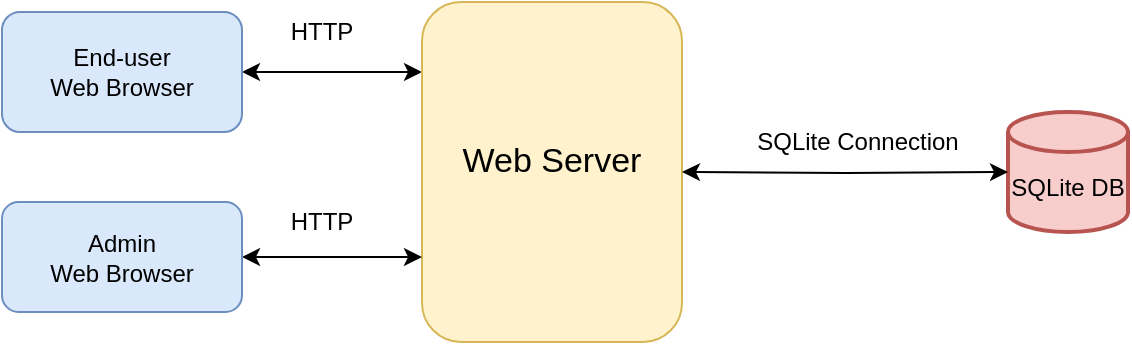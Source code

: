 <mxfile version="22.0.4" type="device">
  <diagram name="Page-1" id="QyLstI6LIwdhRGIR5yRl">
    <mxGraphModel dx="1434" dy="774" grid="1" gridSize="10" guides="1" tooltips="1" connect="1" arrows="1" fold="1" page="1" pageScale="1" pageWidth="827" pageHeight="1169" math="0" shadow="0">
      <root>
        <mxCell id="0" />
        <mxCell id="1" parent="0" />
        <mxCell id="f_cGPFJDXGQllaGJy8tu-8" style="edgeStyle=orthogonalEdgeStyle;rounded=0;orthogonalLoop=1;jettySize=auto;html=1;startArrow=classic;startFill=1;" edge="1" parent="1" source="f_cGPFJDXGQllaGJy8tu-1">
          <mxGeometry relative="1" as="geometry">
            <mxPoint x="370" y="235" as="targetPoint" />
          </mxGeometry>
        </mxCell>
        <mxCell id="f_cGPFJDXGQllaGJy8tu-1" value="&lt;div&gt;End-user&lt;/div&gt;&lt;div&gt;Web Browser&lt;/div&gt;" style="rounded=1;whiteSpace=wrap;html=1;fillColor=#dae8fc;strokeColor=#6c8ebf;" vertex="1" parent="1">
          <mxGeometry x="160" y="205" width="120" height="60" as="geometry" />
        </mxCell>
        <mxCell id="f_cGPFJDXGQllaGJy8tu-2" value="" style="rounded=1;whiteSpace=wrap;html=1;fillColor=#fff2cc;strokeColor=#d6b656;" vertex="1" parent="1">
          <mxGeometry x="370" y="200" width="130" height="170" as="geometry" />
        </mxCell>
        <mxCell id="f_cGPFJDXGQllaGJy8tu-3" value="&lt;font style=&quot;font-size: 17px;&quot;&gt;Web Server&lt;br&gt;&lt;/font&gt;" style="text;html=1;strokeColor=none;fillColor=none;align=center;verticalAlign=middle;whiteSpace=wrap;rounded=0;" vertex="1" parent="1">
          <mxGeometry x="380" y="265" width="110" height="30" as="geometry" />
        </mxCell>
        <mxCell id="f_cGPFJDXGQllaGJy8tu-9" style="edgeStyle=orthogonalEdgeStyle;rounded=0;orthogonalLoop=1;jettySize=auto;html=1;startArrow=classic;startFill=1;" edge="1" parent="1" source="f_cGPFJDXGQllaGJy8tu-4">
          <mxGeometry relative="1" as="geometry">
            <mxPoint x="370" y="327.5" as="targetPoint" />
          </mxGeometry>
        </mxCell>
        <mxCell id="f_cGPFJDXGQllaGJy8tu-4" value="&lt;div&gt;Admin&lt;/div&gt;&lt;div&gt;Web Browser&lt;/div&gt;" style="rounded=1;whiteSpace=wrap;html=1;fillColor=#dae8fc;strokeColor=#6c8ebf;" vertex="1" parent="1">
          <mxGeometry x="160" y="300" width="120" height="55" as="geometry" />
        </mxCell>
        <mxCell id="f_cGPFJDXGQllaGJy8tu-10" value="HTTP" style="text;html=1;strokeColor=none;fillColor=none;align=center;verticalAlign=middle;whiteSpace=wrap;rounded=0;" vertex="1" parent="1">
          <mxGeometry x="290" y="200" width="60" height="30" as="geometry" />
        </mxCell>
        <mxCell id="f_cGPFJDXGQllaGJy8tu-11" value="HTTP" style="text;html=1;strokeColor=none;fillColor=none;align=center;verticalAlign=middle;whiteSpace=wrap;rounded=0;" vertex="1" parent="1">
          <mxGeometry x="290" y="295" width="60" height="30" as="geometry" />
        </mxCell>
        <mxCell id="f_cGPFJDXGQllaGJy8tu-22" value="&lt;div&gt;&lt;br&gt;&lt;/div&gt;&lt;div&gt;SQLite DB&lt;/div&gt;" style="strokeWidth=2;html=1;shape=mxgraph.flowchart.database;whiteSpace=wrap;fillColor=#f8cecc;strokeColor=#b85450;" vertex="1" parent="1">
          <mxGeometry x="663" y="255" width="60" height="60" as="geometry" />
        </mxCell>
        <mxCell id="f_cGPFJDXGQllaGJy8tu-23" style="edgeStyle=orthogonalEdgeStyle;rounded=0;orthogonalLoop=1;jettySize=auto;html=1;entryX=0;entryY=0.5;entryDx=0;entryDy=0;entryPerimeter=0;startArrow=classic;startFill=1;endArrow=classic;endFill=1;" edge="1" parent="1" target="f_cGPFJDXGQllaGJy8tu-22">
          <mxGeometry relative="1" as="geometry">
            <mxPoint x="500" y="285" as="sourcePoint" />
          </mxGeometry>
        </mxCell>
        <mxCell id="f_cGPFJDXGQllaGJy8tu-24" value="SQLite Connection" style="text;html=1;strokeColor=none;fillColor=none;align=center;verticalAlign=middle;whiteSpace=wrap;rounded=0;" vertex="1" parent="1">
          <mxGeometry x="523" y="255" width="130" height="30" as="geometry" />
        </mxCell>
      </root>
    </mxGraphModel>
  </diagram>
</mxfile>
